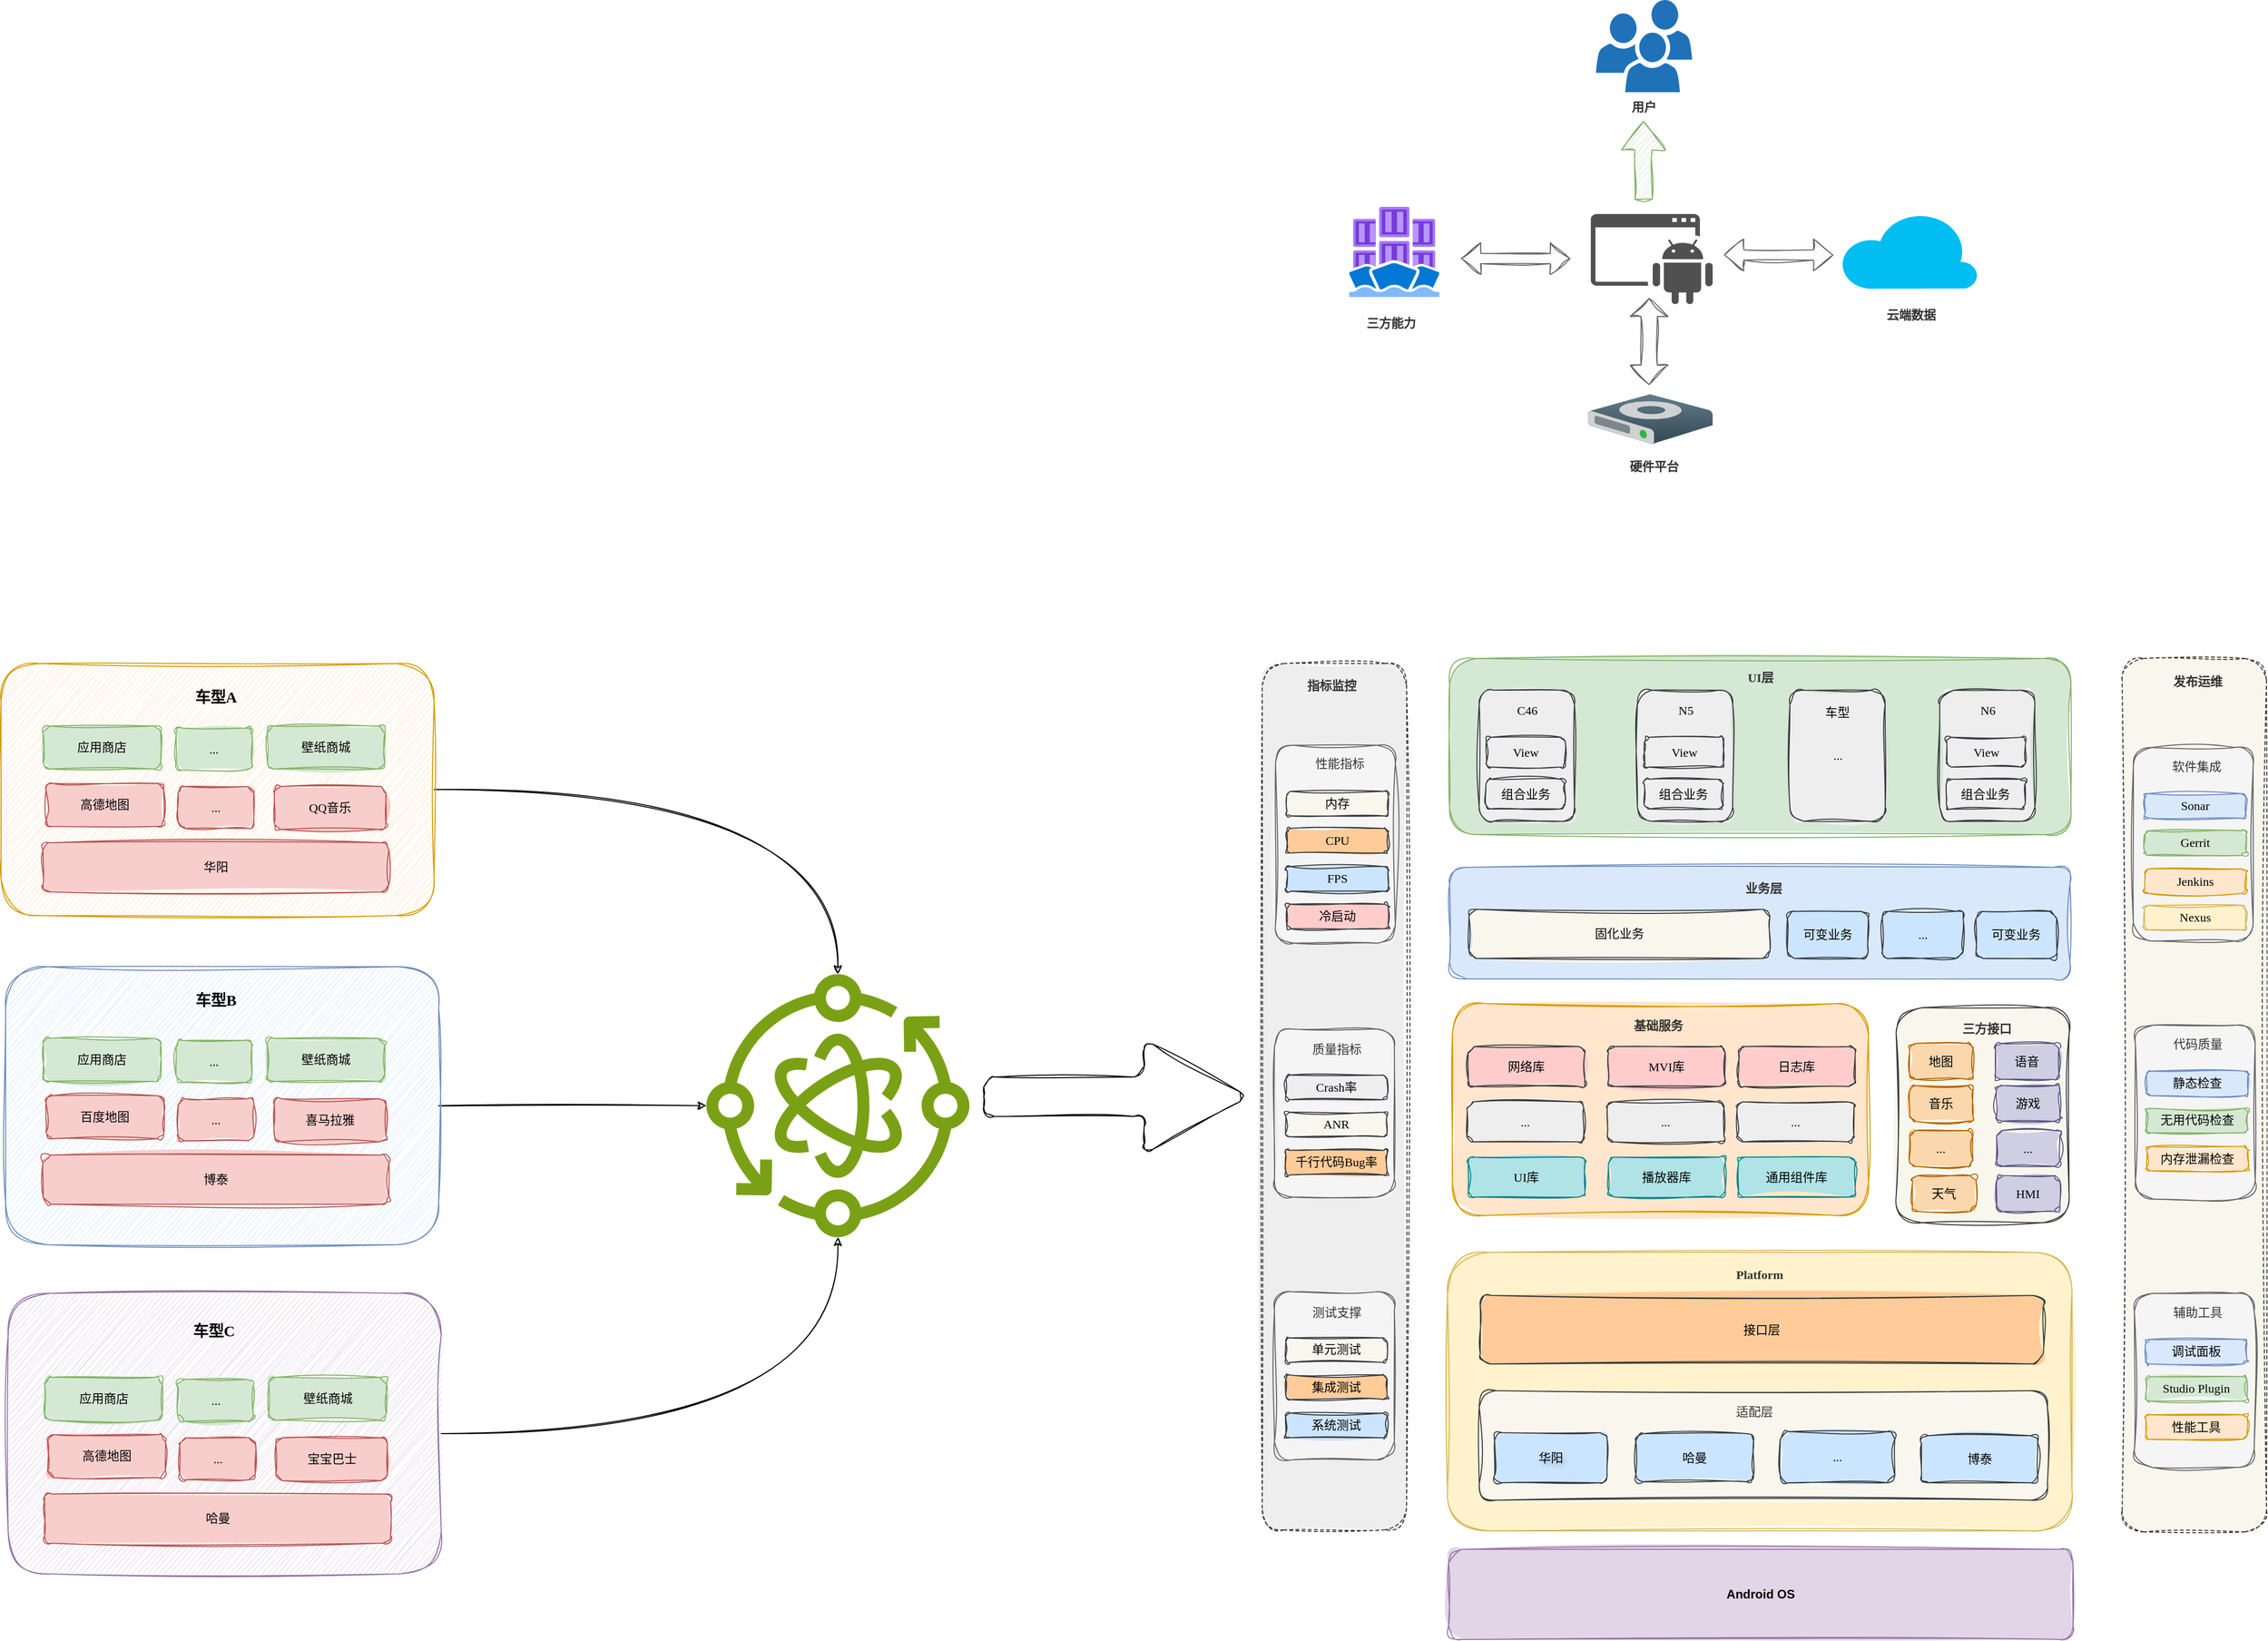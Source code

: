 <mxfile version="24.2.3" type="github">
  <diagram name="第 1 页" id="_ezP6FdAih6US3dKR02p">
    <mxGraphModel dx="3367" dy="1576" grid="0" gridSize="10" guides="1" tooltips="1" connect="1" arrows="1" fold="1" page="0" pageScale="1" pageWidth="827" pageHeight="1169" math="0" shadow="0">
      <root>
        <mxCell id="0" />
        <mxCell id="1" parent="0" />
        <mxCell id="QzzH7zMSw8wwyWFEmXqq-45" style="edgeStyle=orthogonalEdgeStyle;curved=1;rounded=0;sketch=1;jiggle=2;curveFitting=1;orthogonalLoop=1;jettySize=auto;html=1;exitX=1;exitY=0.5;exitDx=0;exitDy=0;strokeColor=default;align=center;verticalAlign=middle;fontFamily=Comic Sans MS;fontSize=12;fontColor=default;labelBackgroundColor=default;endArrow=classic;flowAnimation=0;" edge="1" parent="1" source="QzzH7zMSw8wwyWFEmXqq-27" target="QzzH7zMSw8wwyWFEmXqq-39">
          <mxGeometry relative="1" as="geometry" />
        </mxCell>
        <mxCell id="QzzH7zMSw8wwyWFEmXqq-27" value="" style="rounded=1;whiteSpace=wrap;html=1;sketch=1;jiggle=2;curveFitting=1;strokeColor=#9673a6;align=center;verticalAlign=middle;fontFamily=Comic Sans MS;fontSize=12;fillColor=#e1d5e7;" vertex="1" parent="1">
          <mxGeometry x="-1404" y="790" width="423" height="274" as="geometry" />
        </mxCell>
        <mxCell id="QzzH7zMSw8wwyWFEmXqq-43" style="edgeStyle=orthogonalEdgeStyle;curved=1;rounded=0;sketch=1;jiggle=2;curveFitting=1;orthogonalLoop=1;jettySize=auto;html=1;exitX=1;exitY=0.5;exitDx=0;exitDy=0;strokeColor=default;align=center;verticalAlign=middle;fontFamily=Comic Sans MS;fontSize=12;fontColor=default;labelBackgroundColor=default;endArrow=classic;" edge="1" parent="1" source="QzzH7zMSw8wwyWFEmXqq-26" target="QzzH7zMSw8wwyWFEmXqq-39">
          <mxGeometry relative="1" as="geometry" />
        </mxCell>
        <mxCell id="QzzH7zMSw8wwyWFEmXqq-26" value="" style="rounded=1;whiteSpace=wrap;html=1;sketch=1;jiggle=2;curveFitting=1;strokeColor=#6c8ebf;align=center;verticalAlign=middle;fontFamily=Comic Sans MS;fontSize=12;fillColor=#dae8fc;" vertex="1" parent="1">
          <mxGeometry x="-1406.5" y="471" width="423" height="271.5" as="geometry" />
        </mxCell>
        <mxCell id="QzzH7zMSw8wwyWFEmXqq-42" style="edgeStyle=orthogonalEdgeStyle;rounded=0;orthogonalLoop=1;jettySize=auto;html=1;exitX=1;exitY=0.5;exitDx=0;exitDy=0;fontFamily=Comic Sans MS;fontSize=12;fontColor=default;curved=1;sketch=1;curveFitting=1;jiggle=2;" edge="1" parent="1" source="QzzH7zMSw8wwyWFEmXqq-25" target="QzzH7zMSw8wwyWFEmXqq-39">
          <mxGeometry relative="1" as="geometry" />
        </mxCell>
        <mxCell id="QzzH7zMSw8wwyWFEmXqq-25" value="" style="rounded=1;whiteSpace=wrap;html=1;sketch=1;jiggle=2;curveFitting=1;strokeColor=#d79b00;align=center;verticalAlign=middle;fontFamily=Comic Sans MS;fontSize=12;fillColor=#ffe6cc;" vertex="1" parent="1">
          <mxGeometry x="-1411" y="175" width="423" height="246" as="geometry" />
        </mxCell>
        <mxCell id="y9fO-XsbQayIAW7Wvodx-24" value="" style="rounded=1;whiteSpace=wrap;html=1;sketch=1;curveFitting=1;jiggle=2;fillColor=#fff2cc;strokeColor=#d6b656;labelBackgroundColor=none;fillStyle=solid;" parent="1" vertex="1">
          <mxGeometry x="2" y="750" width="610" height="272" as="geometry" />
        </mxCell>
        <mxCell id="y9fO-XsbQayIAW7Wvodx-32" value="" style="rounded=1;whiteSpace=wrap;html=1;sketch=1;jiggle=2;curveFitting=1;strokeColor=#36393d;align=center;verticalAlign=middle;fontFamily=Comic Sans MS;fontSize=12;labelBackgroundColor=none;fillColor=#f9f7ed;fillStyle=solid;" parent="1" vertex="1">
          <mxGeometry x="33" y="885" width="555" height="107" as="geometry" />
        </mxCell>
        <mxCell id="y9fO-XsbQayIAW7Wvodx-1" value="&lt;b&gt;Android OS&lt;/b&gt;" style="rounded=1;whiteSpace=wrap;html=1;sketch=1;curveFitting=1;jiggle=2;fillColor=#e1d5e7;strokeColor=#9673a6;fillStyle=solid;labelBackgroundColor=none;" parent="1" vertex="1">
          <mxGeometry x="3" y="1040" width="610" height="88" as="geometry" />
        </mxCell>
        <mxCell id="y9fO-XsbQayIAW7Wvodx-7" value="" style="sketch=0;shadow=0;dashed=0;html=1;labelPosition=center;verticalLabelPosition=bottom;verticalAlign=top;align=center;outlineConnect=0;shape=mxgraph.veeam.3d.hard_drive;fillColor=#637D8A;gradientColor=#324752;strokeColor=none;rounded=1;jiggle=2;curveFitting=1;fontFamily=Comic Sans MS;fontSize=12;fontColor=#333333;" parent="1" vertex="1">
          <mxGeometry x="139" y="-88" width="122" height="49" as="geometry" />
        </mxCell>
        <mxCell id="y9fO-XsbQayIAW7Wvodx-8" value="硬件平台" style="text;html=1;align=center;verticalAlign=middle;whiteSpace=wrap;rounded=0;fontFamily=Comic Sans MS;fontSize=12;fontColor=#333333;fontStyle=1" parent="1" vertex="1">
          <mxGeometry x="174" y="-32" width="60" height="30" as="geometry" />
        </mxCell>
        <mxCell id="y9fO-XsbQayIAW7Wvodx-10" value="云端数据" style="text;html=1;align=center;verticalAlign=middle;whiteSpace=wrap;rounded=0;fontFamily=Comic Sans MS;fontSize=12;fontColor=#333333;fontStyle=1" parent="1" vertex="1">
          <mxGeometry x="425.46" y="-180" width="60" height="30" as="geometry" />
        </mxCell>
        <mxCell id="y9fO-XsbQayIAW7Wvodx-12" value="" style="image;aspect=fixed;html=1;points=[];align=center;fontSize=12;image=img/lib/azure2/other/Kubernetes_Fleet_Manager.svg;rounded=1;sketch=1;jiggle=2;curveFitting=1;strokeColor=#666666;verticalAlign=middle;fontFamily=Comic Sans MS;fontColor=#333333;fillColor=#f5f5f5;" parent="1" vertex="1">
          <mxGeometry x="-94" y="-271" width="88" height="88" as="geometry" />
        </mxCell>
        <mxCell id="y9fO-XsbQayIAW7Wvodx-13" value="三方能力" style="text;html=1;align=center;verticalAlign=middle;whiteSpace=wrap;rounded=0;fontFamily=Comic Sans MS;fontSize=12;fontColor=#333333;fontStyle=1" parent="1" vertex="1">
          <mxGeometry x="-83" y="-172" width="60" height="30" as="geometry" />
        </mxCell>
        <mxCell id="y9fO-XsbQayIAW7Wvodx-15" value="" style="sketch=0;pointerEvents=1;shadow=0;dashed=0;html=1;strokeColor=none;fillColor=#505050;labelPosition=center;verticalLabelPosition=bottom;verticalAlign=top;outlineConnect=0;align=center;shape=mxgraph.office.concepts.application_android;rounded=1;jiggle=2;curveFitting=1;fontFamily=Comic Sans MS;fontSize=12;fontColor=#333333;" parent="1" vertex="1">
          <mxGeometry x="142" y="-264" width="119" height="88" as="geometry" />
        </mxCell>
        <mxCell id="y9fO-XsbQayIAW7Wvodx-18" value="" style="sketch=0;pointerEvents=1;shadow=0;dashed=0;html=1;strokeColor=none;labelPosition=center;verticalLabelPosition=bottom;verticalAlign=top;outlineConnect=0;align=center;shape=mxgraph.office.users.users;fillColor=#2072B8;rounded=1;jiggle=2;curveFitting=1;fontFamily=Comic Sans MS;fontSize=12;fontColor=#333333;" parent="1" vertex="1">
          <mxGeometry x="147" y="-473" width="94" height="90" as="geometry" />
        </mxCell>
        <mxCell id="y9fO-XsbQayIAW7Wvodx-19" value="" style="shape=flexArrow;endArrow=classic;startArrow=classic;html=1;rounded=0;fontFamily=Comic Sans MS;fontSize=12;fontColor=#333333;sketch=1;curveFitting=1;jiggle=2;fillColor=#f5f5f5;strokeColor=#666666;" parent="1" edge="1">
          <mxGeometry width="100" height="100" relative="1" as="geometry">
            <mxPoint x="15" y="-220.5" as="sourcePoint" />
            <mxPoint x="122" y="-220.5" as="targetPoint" />
          </mxGeometry>
        </mxCell>
        <mxCell id="y9fO-XsbQayIAW7Wvodx-20" value="" style="shape=flexArrow;endArrow=classic;startArrow=classic;html=1;rounded=0;fontFamily=Comic Sans MS;fontSize=12;fontColor=#333333;sketch=1;curveFitting=1;jiggle=2;fillColor=#f5f5f5;strokeColor=#666666;" parent="1" edge="1">
          <mxGeometry width="100" height="100" relative="1" as="geometry">
            <mxPoint x="272" y="-224" as="sourcePoint" />
            <mxPoint x="379" y="-224" as="targetPoint" />
          </mxGeometry>
        </mxCell>
        <mxCell id="y9fO-XsbQayIAW7Wvodx-21" value="" style="shape=flexArrow;endArrow=classic;startArrow=classic;html=1;rounded=0;fontFamily=Comic Sans MS;fontSize=12;fontColor=#333333;sketch=1;curveFitting=1;jiggle=2;width=16;startSize=5.5;fillColor=#f5f5f5;strokeColor=#666666;" parent="1" edge="1">
          <mxGeometry width="100" height="100" relative="1" as="geometry">
            <mxPoint x="199" y="-182" as="sourcePoint" />
            <mxPoint x="199" y="-97" as="targetPoint" />
          </mxGeometry>
        </mxCell>
        <mxCell id="y9fO-XsbQayIAW7Wvodx-22" value="" style="shape=flexArrow;endArrow=classic;html=1;rounded=0;fontFamily=Comic Sans MS;fontSize=12;fontColor=#333333;sketch=1;curveFitting=1;jiggle=2;endWidth=25;endSize=9;width=17;fillColor=#d5e8d4;strokeColor=#82b366;" parent="1" edge="1">
          <mxGeometry width="50" height="50" relative="1" as="geometry">
            <mxPoint x="193.5" y="-278" as="sourcePoint" />
            <mxPoint x="193.5" y="-355" as="targetPoint" />
          </mxGeometry>
        </mxCell>
        <mxCell id="y9fO-XsbQayIAW7Wvodx-23" value="" style="verticalLabelPosition=bottom;html=1;verticalAlign=top;align=center;strokeColor=none;fillColor=#00BEF2;shape=mxgraph.azure.cloud;rounded=1;fontFamily=Comic Sans MS;fontSize=12;fontColor=#333333;labelBackgroundColor=default;" parent="1" vertex="1">
          <mxGeometry x="386" y="-266" width="134" height="75" as="geometry" />
        </mxCell>
        <mxCell id="y9fO-XsbQayIAW7Wvodx-25" value="&lt;b&gt;Platform&lt;/b&gt;" style="text;html=1;align=center;verticalAlign=middle;whiteSpace=wrap;rounded=0;fontFamily=Comic Sans MS;fontSize=12;fontColor=#333333;labelBackgroundColor=none;" parent="1" vertex="1">
          <mxGeometry x="277" y="757" width="60" height="30" as="geometry" />
        </mxCell>
        <mxCell id="y9fO-XsbQayIAW7Wvodx-26" value="接口层" style="rounded=1;whiteSpace=wrap;html=1;sketch=1;jiggle=2;curveFitting=1;align=center;verticalAlign=middle;fontFamily=Comic Sans MS;fontSize=12;labelBackgroundColor=none;fillStyle=solid;fillColor=#ffcc99;strokeColor=#36393d;" parent="1" vertex="1">
          <mxGeometry x="34" y="792" width="550" height="67" as="geometry" />
        </mxCell>
        <mxCell id="y9fO-XsbQayIAW7Wvodx-28" value="华阳" style="rounded=1;whiteSpace=wrap;html=1;sketch=1;jiggle=2;curveFitting=1;strokeColor=#36393d;align=center;verticalAlign=middle;fontFamily=Comic Sans MS;fontSize=12;labelBackgroundColor=none;fillColor=#cce5ff;textShadow=1;fillStyle=solid;" parent="1" vertex="1">
          <mxGeometry x="48" y="926" width="110" height="49" as="geometry" />
        </mxCell>
        <mxCell id="y9fO-XsbQayIAW7Wvodx-29" value="哈曼" style="rounded=1;whiteSpace=wrap;html=1;sketch=1;jiggle=2;curveFitting=1;strokeColor=#36393d;align=center;verticalAlign=middle;fontFamily=Comic Sans MS;fontSize=12;labelBackgroundColor=none;fillColor=#cce5ff;fillStyle=solid;" parent="1" vertex="1">
          <mxGeometry x="186" y="927" width="115" height="47" as="geometry" />
        </mxCell>
        <mxCell id="y9fO-XsbQayIAW7Wvodx-30" value="..." style="rounded=1;whiteSpace=wrap;html=1;sketch=1;jiggle=2;curveFitting=1;strokeColor=#36393d;align=center;verticalAlign=middle;fontFamily=Comic Sans MS;fontSize=12;labelBackgroundColor=none;fillColor=#cce5ff;fillStyle=solid;" parent="1" vertex="1">
          <mxGeometry x="327" y="925" width="112" height="50" as="geometry" />
        </mxCell>
        <mxCell id="y9fO-XsbQayIAW7Wvodx-31" value="博泰" style="rounded=1;whiteSpace=wrap;html=1;sketch=1;jiggle=2;curveFitting=1;strokeColor=#36393d;align=center;verticalAlign=middle;fontFamily=Comic Sans MS;fontSize=12;labelBackgroundColor=none;fillColor=#cce5ff;fillStyle=solid;" parent="1" vertex="1">
          <mxGeometry x="465" y="929" width="113.54" height="46" as="geometry" />
        </mxCell>
        <mxCell id="y9fO-XsbQayIAW7Wvodx-34" value="适配层" style="text;html=1;align=center;verticalAlign=middle;whiteSpace=wrap;rounded=0;fontFamily=Comic Sans MS;fontSize=12;fontColor=#333333;labelBackgroundColor=none;" parent="1" vertex="1">
          <mxGeometry x="272" y="891" width="60" height="30" as="geometry" />
        </mxCell>
        <mxCell id="y9fO-XsbQayIAW7Wvodx-35" value="" style="rounded=1;whiteSpace=wrap;html=1;sketch=1;curveFitting=1;jiggle=2;labelBackgroundColor=none;fillColor=#ffe6cc;strokeColor=#d79b00;fillStyle=solid;" parent="1" vertex="1">
          <mxGeometry x="6.75" y="507" width="406.5" height="207" as="geometry" />
        </mxCell>
        <mxCell id="y9fO-XsbQayIAW7Wvodx-36" value="&lt;b&gt;基础服务&lt;/b&gt;" style="text;html=1;align=center;verticalAlign=middle;whiteSpace=wrap;rounded=0;fontFamily=Comic Sans MS;fontSize=12;fontColor=#333333;labelBackgroundColor=none;" parent="1" vertex="1">
          <mxGeometry x="178.25" y="514" width="60" height="30" as="geometry" />
        </mxCell>
        <mxCell id="y9fO-XsbQayIAW7Wvodx-37" value="网络库" style="rounded=1;whiteSpace=wrap;html=1;sketch=1;jiggle=2;curveFitting=1;strokeColor=#36393d;align=center;verticalAlign=middle;fontFamily=Comic Sans MS;fontSize=12;labelBackgroundColor=none;fillColor=#ffcccc;fillStyle=solid;" parent="1" vertex="1">
          <mxGeometry x="22.25" y="549" width="114" height="39" as="geometry" />
        </mxCell>
        <mxCell id="y9fO-XsbQayIAW7Wvodx-38" value="" style="rounded=1;whiteSpace=wrap;html=1;sketch=1;curveFitting=1;jiggle=2;labelBackgroundColor=none;fillColor=#f9f7ed;strokeColor=#36393d;fillStyle=solid;" parent="1" vertex="1">
          <mxGeometry x="440.25" y="511" width="169" height="210" as="geometry" />
        </mxCell>
        <mxCell id="y9fO-XsbQayIAW7Wvodx-39" value="&lt;b&gt;三方接口&lt;/b&gt;" style="text;html=1;align=center;verticalAlign=middle;whiteSpace=wrap;rounded=0;fontFamily=Comic Sans MS;fontSize=12;fontColor=#333333;labelBackgroundColor=none;" parent="1" vertex="1">
          <mxGeometry x="499.25" y="517" width="60" height="30" as="geometry" />
        </mxCell>
        <mxCell id="y9fO-XsbQayIAW7Wvodx-40" value="地图" style="rounded=1;whiteSpace=wrap;html=1;sketch=1;jiggle=2;curveFitting=1;strokeColor=#b46504;align=center;verticalAlign=middle;fontFamily=Comic Sans MS;fontSize=12;labelBackgroundColor=none;fillColor=#fad7ac;fillStyle=solid;" parent="1" vertex="1">
          <mxGeometry x="453.25" y="546" width="62" height="35" as="geometry" />
        </mxCell>
        <mxCell id="y9fO-XsbQayIAW7Wvodx-41" value="语音" style="rounded=1;whiteSpace=wrap;html=1;sketch=1;jiggle=2;curveFitting=1;strokeColor=#56517e;align=center;verticalAlign=middle;fontFamily=Comic Sans MS;fontSize=12;labelBackgroundColor=none;fillColor=#d0cee2;fillStyle=solid;" parent="1" vertex="1">
          <mxGeometry x="537.25" y="546" width="62" height="35" as="geometry" />
        </mxCell>
        <mxCell id="y9fO-XsbQayIAW7Wvodx-42" value="音乐" style="rounded=1;whiteSpace=wrap;html=1;sketch=1;jiggle=2;curveFitting=1;strokeColor=#b46504;align=center;verticalAlign=middle;fontFamily=Comic Sans MS;fontSize=12;labelBackgroundColor=none;fillColor=#fad7ac;fillStyle=solid;" parent="1" vertex="1">
          <mxGeometry x="453.25" y="587" width="62" height="35" as="geometry" />
        </mxCell>
        <mxCell id="y9fO-XsbQayIAW7Wvodx-43" value="游戏" style="rounded=1;whiteSpace=wrap;html=1;sketch=1;jiggle=2;curveFitting=1;strokeColor=#56517e;align=center;verticalAlign=middle;fontFamily=Comic Sans MS;fontSize=12;labelBackgroundColor=none;fillColor=#d0cee2;fillStyle=solid;" parent="1" vertex="1">
          <mxGeometry x="538.25" y="587" width="62" height="35" as="geometry" />
        </mxCell>
        <mxCell id="y9fO-XsbQayIAW7Wvodx-44" value="..." style="rounded=1;whiteSpace=wrap;html=1;sketch=1;jiggle=2;curveFitting=1;strokeColor=#b46504;align=center;verticalAlign=middle;fontFamily=Comic Sans MS;fontSize=12;labelBackgroundColor=none;fillColor=#fad7ac;fillStyle=solid;" parent="1" vertex="1">
          <mxGeometry x="453.25" y="631" width="62" height="35" as="geometry" />
        </mxCell>
        <mxCell id="y9fO-XsbQayIAW7Wvodx-45" value="..." style="rounded=1;whiteSpace=wrap;html=1;sketch=1;jiggle=2;curveFitting=1;strokeColor=#56517e;align=center;verticalAlign=middle;fontFamily=Comic Sans MS;fontSize=12;labelBackgroundColor=none;fillColor=#d0cee2;fillStyle=solid;" parent="1" vertex="1">
          <mxGeometry x="538.25" y="631" width="62" height="35" as="geometry" />
        </mxCell>
        <mxCell id="y9fO-XsbQayIAW7Wvodx-46" value="天气" style="rounded=1;whiteSpace=wrap;html=1;sketch=1;jiggle=2;curveFitting=1;strokeColor=#b46504;align=center;verticalAlign=middle;fontFamily=Comic Sans MS;fontSize=12;labelBackgroundColor=none;fillColor=#fad7ac;fillStyle=solid;" parent="1" vertex="1">
          <mxGeometry x="456.25" y="675" width="62" height="35" as="geometry" />
        </mxCell>
        <mxCell id="y9fO-XsbQayIAW7Wvodx-47" value="HMI" style="rounded=1;whiteSpace=wrap;html=1;sketch=1;jiggle=2;curveFitting=1;strokeColor=#56517e;align=center;verticalAlign=middle;fontFamily=Comic Sans MS;fontSize=12;labelBackgroundColor=none;fillColor=#d0cee2;fillStyle=solid;" parent="1" vertex="1">
          <mxGeometry x="538.25" y="675" width="62" height="35" as="geometry" />
        </mxCell>
        <mxCell id="y9fO-XsbQayIAW7Wvodx-48" value="MVI库" style="rounded=1;whiteSpace=wrap;html=1;sketch=1;jiggle=2;curveFitting=1;strokeColor=#36393d;align=center;verticalAlign=middle;fontFamily=Comic Sans MS;fontSize=12;labelBackgroundColor=none;fillColor=#ffcccc;fillStyle=solid;" parent="1" vertex="1">
          <mxGeometry x="159.25" y="549" width="114" height="39" as="geometry" />
        </mxCell>
        <mxCell id="y9fO-XsbQayIAW7Wvodx-49" value="日志库" style="rounded=1;whiteSpace=wrap;html=1;sketch=1;jiggle=2;curveFitting=1;strokeColor=#36393d;align=center;verticalAlign=middle;fontFamily=Comic Sans MS;fontSize=12;labelBackgroundColor=none;fillColor=#ffcccc;fillStyle=solid;" parent="1" vertex="1">
          <mxGeometry x="286.25" y="549" width="114" height="39" as="geometry" />
        </mxCell>
        <mxCell id="y9fO-XsbQayIAW7Wvodx-51" value="..." style="rounded=1;whiteSpace=wrap;html=1;sketch=1;jiggle=2;curveFitting=1;strokeColor=#36393d;align=center;verticalAlign=middle;fontFamily=Comic Sans MS;fontSize=12;labelBackgroundColor=none;fillColor=#eeeeee;fillStyle=solid;" parent="1" vertex="1">
          <mxGeometry x="21" y="603" width="114" height="39" as="geometry" />
        </mxCell>
        <mxCell id="y9fO-XsbQayIAW7Wvodx-52" value="..." style="rounded=1;whiteSpace=wrap;html=1;sketch=1;jiggle=2;curveFitting=1;strokeColor=#36393d;align=center;verticalAlign=middle;fontFamily=Comic Sans MS;fontSize=12;labelBackgroundColor=none;fillColor=#eeeeee;fillStyle=solid;" parent="1" vertex="1">
          <mxGeometry x="158" y="603" width="114" height="39" as="geometry" />
        </mxCell>
        <mxCell id="y9fO-XsbQayIAW7Wvodx-53" value="..." style="rounded=1;whiteSpace=wrap;html=1;sketch=1;jiggle=2;curveFitting=1;strokeColor=#36393d;align=center;verticalAlign=middle;fontFamily=Comic Sans MS;fontSize=12;labelBackgroundColor=none;fillColor=#eeeeee;fillStyle=solid;" parent="1" vertex="1">
          <mxGeometry x="285" y="603" width="114" height="39" as="geometry" />
        </mxCell>
        <mxCell id="y9fO-XsbQayIAW7Wvodx-54" value="" style="rounded=1;whiteSpace=wrap;html=1;sketch=1;jiggle=2;curveFitting=1;strokeColor=#36393d;align=center;verticalAlign=middle;fontFamily=Comic Sans MS;fontSize=12;labelBackgroundColor=none;fillColor=#eeeeee;dashed=1;fillStyle=solid;" parent="1" vertex="1">
          <mxGeometry x="-179" y="175" width="141" height="846" as="geometry" />
        </mxCell>
        <mxCell id="y9fO-XsbQayIAW7Wvodx-55" value="" style="rounded=1;whiteSpace=wrap;html=1;sketch=1;jiggle=2;curveFitting=1;strokeColor=#36393d;align=center;verticalAlign=middle;fontFamily=Comic Sans MS;fontSize=12;labelBackgroundColor=none;fillColor=#f9f7ed;dashed=1;fillStyle=solid;" parent="1" vertex="1">
          <mxGeometry x="661" y="170" width="141" height="853" as="geometry" />
        </mxCell>
        <mxCell id="y9fO-XsbQayIAW7Wvodx-56" value="UI库" style="rounded=1;whiteSpace=wrap;html=1;sketch=1;jiggle=2;curveFitting=1;strokeColor=#0e8088;align=center;verticalAlign=middle;fontFamily=Comic Sans MS;fontSize=12;labelBackgroundColor=none;fillColor=#b0e3e6;fillStyle=solid;" parent="1" vertex="1">
          <mxGeometry x="22.25" y="657" width="114" height="39" as="geometry" />
        </mxCell>
        <mxCell id="y9fO-XsbQayIAW7Wvodx-57" value="播放器库" style="rounded=1;whiteSpace=wrap;html=1;sketch=1;jiggle=2;curveFitting=1;strokeColor=#0e8088;align=center;verticalAlign=middle;fontFamily=Comic Sans MS;fontSize=12;labelBackgroundColor=none;fillColor=#b0e3e6;fillStyle=solid;" parent="1" vertex="1">
          <mxGeometry x="159.25" y="657" width="114" height="39" as="geometry" />
        </mxCell>
        <mxCell id="y9fO-XsbQayIAW7Wvodx-58" value="通用组件库" style="rounded=1;whiteSpace=wrap;html=1;sketch=1;jiggle=2;curveFitting=1;strokeColor=#0e8088;align=center;verticalAlign=middle;fontFamily=Comic Sans MS;fontSize=12;labelBackgroundColor=none;fillColor=#b0e3e6;fillStyle=solid;" parent="1" vertex="1">
          <mxGeometry x="286.25" y="657" width="114" height="39" as="geometry" />
        </mxCell>
        <mxCell id="y9fO-XsbQayIAW7Wvodx-60" value="" style="rounded=1;whiteSpace=wrap;html=1;sketch=1;curveFitting=1;jiggle=2;labelBackgroundColor=none;fillColor=#dae8fc;strokeColor=#6c8ebf;fillStyle=solid;" parent="1" vertex="1">
          <mxGeometry x="4" y="374" width="606" height="109" as="geometry" />
        </mxCell>
        <mxCell id="y9fO-XsbQayIAW7Wvodx-61" value="&lt;b&gt;业务层&lt;/b&gt;" style="text;html=1;align=center;verticalAlign=middle;whiteSpace=wrap;rounded=0;fontFamily=Comic Sans MS;fontSize=12;fontColor=#333333;labelBackgroundColor=none;" parent="1" vertex="1">
          <mxGeometry x="280.5" y="380" width="60" height="30" as="geometry" />
        </mxCell>
        <mxCell id="y9fO-XsbQayIAW7Wvodx-62" value="固化业务" style="rounded=1;whiteSpace=wrap;html=1;sketch=1;jiggle=2;curveFitting=1;strokeColor=#36393d;align=center;verticalAlign=middle;fontFamily=Comic Sans MS;fontSize=12;labelBackgroundColor=none;fillColor=#f9f7ed;fillStyle=solid;" parent="1" vertex="1">
          <mxGeometry x="23" y="415" width="294" height="48" as="geometry" />
        </mxCell>
        <mxCell id="y9fO-XsbQayIAW7Wvodx-64" value="可变业务" style="rounded=1;whiteSpace=wrap;html=1;sketch=1;jiggle=2;curveFitting=1;strokeColor=#36393d;align=center;verticalAlign=middle;fontFamily=Comic Sans MS;fontSize=12;labelBackgroundColor=none;fillColor=#cce5ff;fillStyle=solid;" parent="1" vertex="1">
          <mxGeometry x="334" y="417" width="79" height="46" as="geometry" />
        </mxCell>
        <mxCell id="y9fO-XsbQayIAW7Wvodx-65" value="..." style="rounded=1;whiteSpace=wrap;html=1;sketch=1;jiggle=2;curveFitting=1;strokeColor=#36393d;align=center;verticalAlign=middle;fontFamily=Comic Sans MS;fontSize=12;labelBackgroundColor=none;fillColor=#cce5ff;fillStyle=solid;" parent="1" vertex="1">
          <mxGeometry x="426.75" y="417" width="79" height="46" as="geometry" />
        </mxCell>
        <mxCell id="y9fO-XsbQayIAW7Wvodx-66" value="可变业务" style="rounded=1;whiteSpace=wrap;html=1;sketch=1;jiggle=2;curveFitting=1;strokeColor=#36393d;align=center;verticalAlign=middle;fontFamily=Comic Sans MS;fontSize=12;labelBackgroundColor=none;fillColor=#cce5ff;fillStyle=solid;" parent="1" vertex="1">
          <mxGeometry x="518.25" y="417" width="79" height="46" as="geometry" />
        </mxCell>
        <mxCell id="y9fO-XsbQayIAW7Wvodx-76" value="" style="rounded=1;whiteSpace=wrap;html=1;sketch=1;curveFitting=1;jiggle=2;labelBackgroundColor=none;fillColor=#d5e8d4;strokeColor=#82b366;fillStyle=solid;" parent="1" vertex="1">
          <mxGeometry x="4" y="170" width="607" height="172" as="geometry" />
        </mxCell>
        <mxCell id="y9fO-XsbQayIAW7Wvodx-77" value="" style="rounded=1;whiteSpace=wrap;html=1;sketch=1;jiggle=2;curveFitting=1;strokeColor=#36393d;align=center;verticalAlign=middle;fontFamily=Comic Sans MS;fontSize=12;labelBackgroundColor=none;fillColor=#eeeeee;fillStyle=solid;" parent="1" vertex="1">
          <mxGeometry x="33" y="201" width="93" height="128" as="geometry" />
        </mxCell>
        <mxCell id="y9fO-XsbQayIAW7Wvodx-79" value="View" style="rounded=1;whiteSpace=wrap;html=1;sketch=1;jiggle=2;curveFitting=1;align=center;verticalAlign=middle;fontFamily=Comic Sans MS;fontSize=12;labelBackgroundColor=none;fillColor=#eeeeee;strokeColor=#36393d;fillStyle=solid;" parent="1" vertex="1">
          <mxGeometry x="40" y="247" width="77" height="29" as="geometry" />
        </mxCell>
        <mxCell id="y9fO-XsbQayIAW7Wvodx-80" value="&lt;b&gt;UI层&lt;/b&gt;" style="text;html=1;align=center;verticalAlign=middle;whiteSpace=wrap;rounded=0;fontFamily=Comic Sans MS;fontSize=12;fontColor=#333333;labelBackgroundColor=none;" parent="1" vertex="1">
          <mxGeometry x="278" y="174" width="60" height="30" as="geometry" />
        </mxCell>
        <mxCell id="y9fO-XsbQayIAW7Wvodx-81" value="组合业务" style="rounded=1;whiteSpace=wrap;html=1;sketch=1;jiggle=2;curveFitting=1;strokeColor=#36393d;align=center;verticalAlign=middle;fontFamily=Comic Sans MS;fontSize=12;labelBackgroundColor=none;fillColor=#eeeeee;fillStyle=solid;" parent="1" vertex="1">
          <mxGeometry x="39.5" y="288" width="77" height="29" as="geometry" />
        </mxCell>
        <mxCell id="y9fO-XsbQayIAW7Wvodx-82" value="C46" style="text;html=1;align=center;verticalAlign=middle;whiteSpace=wrap;rounded=0;fontFamily=Comic Sans MS;fontSize=12;labelBackgroundColor=none;fillColor=none;strokeColor=none;" parent="1" vertex="1">
          <mxGeometry x="50" y="206" width="60" height="30" as="geometry" />
        </mxCell>
        <mxCell id="y9fO-XsbQayIAW7Wvodx-83" value="" style="rounded=1;whiteSpace=wrap;html=1;sketch=1;jiggle=2;curveFitting=1;strokeColor=#36393d;align=center;verticalAlign=middle;fontFamily=Comic Sans MS;fontSize=12;labelBackgroundColor=none;fillColor=#eeeeee;fillStyle=solid;" parent="1" vertex="1">
          <mxGeometry x="187.5" y="201" width="93" height="128" as="geometry" />
        </mxCell>
        <mxCell id="y9fO-XsbQayIAW7Wvodx-84" value="View" style="rounded=1;whiteSpace=wrap;html=1;sketch=1;jiggle=2;curveFitting=1;strokeColor=#36393d;align=center;verticalAlign=middle;fontFamily=Comic Sans MS;fontSize=12;labelBackgroundColor=none;fillColor=#eeeeee;fillStyle=solid;" parent="1" vertex="1">
          <mxGeometry x="194.5" y="247" width="77" height="29" as="geometry" />
        </mxCell>
        <mxCell id="y9fO-XsbQayIAW7Wvodx-85" value="组合业务" style="rounded=1;whiteSpace=wrap;html=1;sketch=1;jiggle=2;curveFitting=1;strokeColor=#36393d;align=center;verticalAlign=middle;fontFamily=Comic Sans MS;fontSize=12;labelBackgroundColor=none;fillColor=#eeeeee;fillStyle=solid;" parent="1" vertex="1">
          <mxGeometry x="194" y="288" width="77" height="29" as="geometry" />
        </mxCell>
        <mxCell id="y9fO-XsbQayIAW7Wvodx-86" value="N5" style="text;html=1;align=center;verticalAlign=middle;whiteSpace=wrap;rounded=0;fontFamily=Comic Sans MS;fontSize=12;labelBackgroundColor=none;fillColor=#eeeeee;strokeColor=none;fillStyle=solid;" parent="1" vertex="1">
          <mxGeometry x="204.5" y="206" width="60" height="30" as="geometry" />
        </mxCell>
        <mxCell id="y9fO-XsbQayIAW7Wvodx-87" value="..." style="rounded=1;whiteSpace=wrap;html=1;sketch=1;jiggle=2;curveFitting=1;strokeColor=#36393d;align=center;verticalAlign=middle;fontFamily=Comic Sans MS;fontSize=12;labelBackgroundColor=none;fillColor=#eeeeee;fillStyle=solid;" parent="1" vertex="1">
          <mxGeometry x="336.5" y="201" width="93" height="128" as="geometry" />
        </mxCell>
        <mxCell id="y9fO-XsbQayIAW7Wvodx-91" value="" style="rounded=1;whiteSpace=wrap;html=1;sketch=1;jiggle=2;curveFitting=1;strokeColor=#36393d;align=center;verticalAlign=middle;fontFamily=Comic Sans MS;fontSize=12;labelBackgroundColor=none;fillColor=#eeeeee;fillStyle=solid;" parent="1" vertex="1">
          <mxGeometry x="482.75" y="201" width="93" height="128" as="geometry" />
        </mxCell>
        <mxCell id="y9fO-XsbQayIAW7Wvodx-92" value="View" style="rounded=1;whiteSpace=wrap;html=1;sketch=1;jiggle=2;curveFitting=1;strokeColor=#36393d;align=center;verticalAlign=middle;fontFamily=Comic Sans MS;fontSize=12;labelBackgroundColor=none;fillColor=#eeeeee;fillStyle=solid;" parent="1" vertex="1">
          <mxGeometry x="489.75" y="247" width="77" height="29" as="geometry" />
        </mxCell>
        <mxCell id="y9fO-XsbQayIAW7Wvodx-93" value="组合业务" style="rounded=1;whiteSpace=wrap;html=1;sketch=1;jiggle=2;curveFitting=1;strokeColor=#36393d;align=center;verticalAlign=middle;fontFamily=Comic Sans MS;fontSize=12;labelBackgroundColor=none;fillColor=#eeeeee;fillStyle=solid;" parent="1" vertex="1">
          <mxGeometry x="489.25" y="288" width="77" height="29" as="geometry" />
        </mxCell>
        <mxCell id="y9fO-XsbQayIAW7Wvodx-94" value="N6" style="text;html=1;align=center;verticalAlign=middle;whiteSpace=wrap;rounded=0;fontFamily=Comic Sans MS;fontSize=12;labelBackgroundColor=none;fillColor=none;strokeColor=none;fillStyle=solid;" parent="1" vertex="1">
          <mxGeometry x="499.75" y="206" width="60" height="30" as="geometry" />
        </mxCell>
        <mxCell id="y9fO-XsbQayIAW7Wvodx-127" value="&lt;b&gt;发布运维&lt;/b&gt;" style="text;html=1;align=center;verticalAlign=middle;whiteSpace=wrap;rounded=0;fontFamily=Comic Sans MS;fontSize=12;fontColor=#333333;labelBackgroundColor=none;" parent="1" vertex="1">
          <mxGeometry x="704.5" y="178" width="60" height="30" as="geometry" />
        </mxCell>
        <mxCell id="y9fO-XsbQayIAW7Wvodx-128" value="" style="rounded=1;whiteSpace=wrap;html=1;sketch=1;jiggle=2;curveFitting=1;strokeColor=#666666;align=center;verticalAlign=middle;fontFamily=Comic Sans MS;fontSize=12;fontColor=#333333;labelBackgroundColor=none;fillColor=#f5f5f5;fillStyle=solid;" parent="1" vertex="1">
          <mxGeometry x="672" y="257" width="117" height="189" as="geometry" />
        </mxCell>
        <mxCell id="y9fO-XsbQayIAW7Wvodx-129" value="软件集成" style="text;html=1;align=center;verticalAlign=middle;whiteSpace=wrap;rounded=0;fontFamily=Comic Sans MS;fontSize=12;fontColor=#333333;labelBackgroundColor=none;" parent="1" vertex="1">
          <mxGeometry x="703.5" y="261" width="60" height="30" as="geometry" />
        </mxCell>
        <mxCell id="y9fO-XsbQayIAW7Wvodx-130" value="Sonar" style="rounded=1;whiteSpace=wrap;html=1;sketch=1;jiggle=2;curveFitting=1;strokeColor=#6c8ebf;align=center;verticalAlign=middle;fontFamily=Comic Sans MS;fontSize=12;labelBackgroundColor=none;fillColor=#dae8fc;fillStyle=solid;" parent="1" vertex="1">
          <mxGeometry x="683" y="302" width="99" height="24" as="geometry" />
        </mxCell>
        <mxCell id="y9fO-XsbQayIAW7Wvodx-131" value="Gerrit" style="rounded=1;whiteSpace=wrap;html=1;sketch=1;jiggle=2;curveFitting=1;strokeColor=#82b366;align=center;verticalAlign=middle;fontFamily=Comic Sans MS;fontSize=12;labelBackgroundColor=none;fillColor=#d5e8d4;fillStyle=solid;" parent="1" vertex="1">
          <mxGeometry x="683" y="338.25" width="99" height="24" as="geometry" />
        </mxCell>
        <mxCell id="y9fO-XsbQayIAW7Wvodx-132" value="Jenkins" style="rounded=1;whiteSpace=wrap;html=1;sketch=1;jiggle=2;curveFitting=1;strokeColor=#d79b00;align=center;verticalAlign=middle;fontFamily=Comic Sans MS;fontSize=12;labelBackgroundColor=none;fillColor=#ffe6cc;fillStyle=solid;" parent="1" vertex="1">
          <mxGeometry x="683" y="375.5" width="99" height="24" as="geometry" />
        </mxCell>
        <mxCell id="y9fO-XsbQayIAW7Wvodx-133" value="" style="rounded=1;whiteSpace=wrap;html=1;sketch=1;jiggle=2;curveFitting=1;strokeColor=#666666;align=center;verticalAlign=middle;fontFamily=Comic Sans MS;fontSize=12;fontColor=#333333;labelBackgroundColor=none;fillColor=#f5f5f5;fillStyle=solid;" parent="1" vertex="1">
          <mxGeometry x="674" y="528" width="117" height="170" as="geometry" />
        </mxCell>
        <mxCell id="y9fO-XsbQayIAW7Wvodx-134" value="代码质量" style="text;html=1;align=center;verticalAlign=middle;whiteSpace=wrap;rounded=0;fontFamily=Comic Sans MS;fontSize=12;fontColor=#333333;labelBackgroundColor=none;" parent="1" vertex="1">
          <mxGeometry x="704.5" y="531.88" width="60" height="30" as="geometry" />
        </mxCell>
        <mxCell id="y9fO-XsbQayIAW7Wvodx-135" value="静态检查" style="rounded=1;whiteSpace=wrap;html=1;sketch=1;jiggle=2;curveFitting=1;strokeColor=#6c8ebf;align=center;verticalAlign=middle;fontFamily=Comic Sans MS;fontSize=12;labelBackgroundColor=none;fillColor=#dae8fc;fillStyle=solid;" parent="1" vertex="1">
          <mxGeometry x="685" y="573" width="99" height="24" as="geometry" />
        </mxCell>
        <mxCell id="y9fO-XsbQayIAW7Wvodx-136" value="无用代码检查" style="rounded=1;whiteSpace=wrap;html=1;sketch=1;jiggle=2;curveFitting=1;strokeColor=#82b366;align=center;verticalAlign=middle;fontFamily=Comic Sans MS;fontSize=12;labelBackgroundColor=none;fillColor=#d5e8d4;fillStyle=solid;" parent="1" vertex="1">
          <mxGeometry x="685" y="609.25" width="99" height="24" as="geometry" />
        </mxCell>
        <mxCell id="y9fO-XsbQayIAW7Wvodx-137" value="内存泄漏检查" style="rounded=1;whiteSpace=wrap;html=1;sketch=1;jiggle=2;curveFitting=1;strokeColor=#d79b00;align=center;verticalAlign=middle;fontFamily=Comic Sans MS;fontSize=12;labelBackgroundColor=none;fillColor=#ffe6cc;fillStyle=solid;" parent="1" vertex="1">
          <mxGeometry x="685" y="646.5" width="99" height="24" as="geometry" />
        </mxCell>
        <mxCell id="y9fO-XsbQayIAW7Wvodx-138" value="Nexus" style="rounded=1;whiteSpace=wrap;html=1;sketch=1;jiggle=2;curveFitting=1;strokeColor=#d6b656;align=center;verticalAlign=middle;fontFamily=Comic Sans MS;fontSize=12;labelBackgroundColor=none;fillColor=#fff2cc;fillStyle=solid;" parent="1" vertex="1">
          <mxGeometry x="682.5" y="411" width="99" height="24" as="geometry" />
        </mxCell>
        <mxCell id="y9fO-XsbQayIAW7Wvodx-139" value="" style="rounded=1;whiteSpace=wrap;html=1;sketch=1;jiggle=2;curveFitting=1;strokeColor=#666666;align=center;verticalAlign=middle;fontFamily=Comic Sans MS;fontSize=12;fontColor=#333333;labelBackgroundColor=none;fillColor=#f5f5f5;fillStyle=solid;" parent="1" vertex="1">
          <mxGeometry x="673" y="790" width="117" height="170" as="geometry" />
        </mxCell>
        <mxCell id="y9fO-XsbQayIAW7Wvodx-140" value="辅助工具" style="text;html=1;align=center;verticalAlign=middle;whiteSpace=wrap;rounded=0;fontFamily=Comic Sans MS;fontSize=12;fontColor=#333333;labelBackgroundColor=none;" parent="1" vertex="1">
          <mxGeometry x="704.5" y="794" width="60" height="30" as="geometry" />
        </mxCell>
        <mxCell id="y9fO-XsbQayIAW7Wvodx-141" value="调试面板" style="rounded=1;whiteSpace=wrap;html=1;sketch=1;jiggle=2;curveFitting=1;strokeColor=#6c8ebf;align=center;verticalAlign=middle;fontFamily=Comic Sans MS;fontSize=12;labelBackgroundColor=none;fillColor=#dae8fc;fillStyle=solid;" parent="1" vertex="1">
          <mxGeometry x="684" y="835" width="99" height="24" as="geometry" />
        </mxCell>
        <mxCell id="y9fO-XsbQayIAW7Wvodx-142" value="Studio Plugin" style="rounded=1;whiteSpace=wrap;html=1;sketch=1;jiggle=2;curveFitting=1;strokeColor=#82b366;align=center;verticalAlign=middle;fontFamily=Comic Sans MS;fontSize=12;labelBackgroundColor=none;fillColor=#d5e8d4;fillStyle=solid;" parent="1" vertex="1">
          <mxGeometry x="684" y="871.25" width="99" height="24" as="geometry" />
        </mxCell>
        <mxCell id="y9fO-XsbQayIAW7Wvodx-143" value="性能工具" style="rounded=1;whiteSpace=wrap;html=1;sketch=1;jiggle=2;curveFitting=1;strokeColor=#d79b00;align=center;verticalAlign=middle;fontFamily=Comic Sans MS;fontSize=12;labelBackgroundColor=none;fillColor=#ffe6cc;fillStyle=solid;" parent="1" vertex="1">
          <mxGeometry x="684" y="908.5" width="99" height="24" as="geometry" />
        </mxCell>
        <mxCell id="y9fO-XsbQayIAW7Wvodx-144" value="" style="rounded=1;whiteSpace=wrap;html=1;sketch=1;jiggle=2;curveFitting=1;strokeColor=#666666;align=center;verticalAlign=middle;fontFamily=Comic Sans MS;fontSize=12;fontColor=#333333;labelBackgroundColor=none;fillColor=#f5f5f5;fillStyle=solid;" parent="1" vertex="1">
          <mxGeometry x="-166" y="254.75" width="117" height="193.25" as="geometry" />
        </mxCell>
        <mxCell id="y9fO-XsbQayIAW7Wvodx-145" value="性能指标" style="text;html=1;align=center;verticalAlign=middle;whiteSpace=wrap;rounded=0;fontFamily=Comic Sans MS;fontSize=12;fontColor=#333333;labelBackgroundColor=none;" parent="1" vertex="1">
          <mxGeometry x="-133.5" y="258" width="60" height="30" as="geometry" />
        </mxCell>
        <mxCell id="y9fO-XsbQayIAW7Wvodx-146" value="内存" style="rounded=1;whiteSpace=wrap;html=1;sketch=1;jiggle=2;curveFitting=1;strokeColor=#36393d;align=center;verticalAlign=middle;fontFamily=Comic Sans MS;fontSize=12;labelBackgroundColor=none;fillColor=#f9f7ed;fillStyle=solid;" parent="1" vertex="1">
          <mxGeometry x="-155" y="299.75" width="99" height="24" as="geometry" />
        </mxCell>
        <mxCell id="y9fO-XsbQayIAW7Wvodx-147" value="CPU" style="rounded=1;whiteSpace=wrap;html=1;sketch=1;jiggle=2;curveFitting=1;strokeColor=#36393d;align=center;verticalAlign=middle;fontFamily=Comic Sans MS;fontSize=12;labelBackgroundColor=none;fillColor=#ffcc99;fillStyle=solid;" parent="1" vertex="1">
          <mxGeometry x="-155" y="336" width="99" height="24" as="geometry" />
        </mxCell>
        <mxCell id="y9fO-XsbQayIAW7Wvodx-148" value="FPS" style="rounded=1;whiteSpace=wrap;html=1;sketch=1;jiggle=2;curveFitting=1;strokeColor=#36393d;align=center;verticalAlign=middle;fontFamily=Comic Sans MS;fontSize=12;labelBackgroundColor=none;fillColor=#cce5ff;fillStyle=solid;" parent="1" vertex="1">
          <mxGeometry x="-155" y="373.25" width="99" height="24" as="geometry" />
        </mxCell>
        <mxCell id="y9fO-XsbQayIAW7Wvodx-149" value="&lt;b&gt;指标监控&lt;/b&gt;" style="text;html=1;align=center;verticalAlign=middle;whiteSpace=wrap;rounded=0;fontFamily=Comic Sans MS;fontSize=12;fontColor=#333333;labelBackgroundColor=none;" parent="1" vertex="1">
          <mxGeometry x="-141" y="182" width="60" height="30" as="geometry" />
        </mxCell>
        <mxCell id="y9fO-XsbQayIAW7Wvodx-150" value="冷启动" style="rounded=1;whiteSpace=wrap;html=1;sketch=1;jiggle=2;curveFitting=1;strokeColor=#36393d;align=center;verticalAlign=middle;fontFamily=Comic Sans MS;fontSize=12;labelBackgroundColor=none;fillColor=#ffcccc;fillStyle=solid;" parent="1" vertex="1">
          <mxGeometry x="-155" y="410" width="99" height="24" as="geometry" />
        </mxCell>
        <mxCell id="y9fO-XsbQayIAW7Wvodx-151" value="" style="rounded=1;whiteSpace=wrap;html=1;sketch=1;jiggle=2;curveFitting=1;strokeColor=#666666;align=center;verticalAlign=middle;fontFamily=Comic Sans MS;fontSize=12;fontColor=#333333;labelBackgroundColor=none;fillColor=#f5f5f5;fillStyle=solid;" parent="1" vertex="1">
          <mxGeometry x="-167" y="531.88" width="117" height="164.12" as="geometry" />
        </mxCell>
        <mxCell id="y9fO-XsbQayIAW7Wvodx-152" value="质量指标" style="text;html=1;align=center;verticalAlign=middle;whiteSpace=wrap;rounded=0;fontFamily=Comic Sans MS;fontSize=12;fontColor=#333333;labelBackgroundColor=none;" parent="1" vertex="1">
          <mxGeometry x="-136.5" y="537" width="60" height="30" as="geometry" />
        </mxCell>
        <mxCell id="y9fO-XsbQayIAW7Wvodx-153" value="Crash率" style="rounded=1;whiteSpace=wrap;html=1;sketch=1;jiggle=2;curveFitting=1;strokeColor=#36393d;align=center;verticalAlign=middle;fontFamily=Comic Sans MS;fontSize=12;labelBackgroundColor=none;fillColor=#eeeeee;fillStyle=solid;" parent="1" vertex="1">
          <mxGeometry x="-156" y="576.88" width="99" height="24" as="geometry" />
        </mxCell>
        <mxCell id="y9fO-XsbQayIAW7Wvodx-154" value="ANR" style="rounded=1;whiteSpace=wrap;html=1;sketch=1;jiggle=2;curveFitting=1;strokeColor=#36393d;align=center;verticalAlign=middle;fontFamily=Comic Sans MS;fontSize=12;labelBackgroundColor=none;fillColor=#f9f7ed;fillStyle=solid;" parent="1" vertex="1">
          <mxGeometry x="-156" y="613.13" width="99" height="24" as="geometry" />
        </mxCell>
        <mxCell id="y9fO-XsbQayIAW7Wvodx-155" value="千行代码Bug率" style="rounded=1;whiteSpace=wrap;html=1;sketch=1;jiggle=2;curveFitting=1;strokeColor=#36393d;align=center;verticalAlign=middle;fontFamily=Comic Sans MS;fontSize=12;labelBackgroundColor=none;fillColor=#ffcc99;fillStyle=solid;" parent="1" vertex="1">
          <mxGeometry x="-156" y="650.38" width="99" height="24" as="geometry" />
        </mxCell>
        <mxCell id="y9fO-XsbQayIAW7Wvodx-157" value="" style="rounded=1;whiteSpace=wrap;html=1;sketch=1;jiggle=2;curveFitting=1;strokeColor=#666666;align=center;verticalAlign=middle;fontFamily=Comic Sans MS;fontSize=12;fontColor=#333333;labelBackgroundColor=none;fillColor=#f5f5f5;fillStyle=solid;" parent="1" vertex="1">
          <mxGeometry x="-167" y="788.44" width="117" height="164.12" as="geometry" />
        </mxCell>
        <mxCell id="y9fO-XsbQayIAW7Wvodx-158" value="测试支撑" style="text;html=1;align=center;verticalAlign=middle;whiteSpace=wrap;rounded=0;fontFamily=Comic Sans MS;fontSize=12;fontColor=#333333;labelBackgroundColor=none;" parent="1" vertex="1">
          <mxGeometry x="-136.5" y="793.56" width="60" height="30" as="geometry" />
        </mxCell>
        <mxCell id="y9fO-XsbQayIAW7Wvodx-159" value="单元测试" style="rounded=1;whiteSpace=wrap;html=1;sketch=1;jiggle=2;curveFitting=1;strokeColor=#36393d;align=center;verticalAlign=middle;fontFamily=Comic Sans MS;fontSize=12;labelBackgroundColor=none;fillColor=#f9f7ed;fillStyle=solid;" parent="1" vertex="1">
          <mxGeometry x="-156" y="833.44" width="99" height="24" as="geometry" />
        </mxCell>
        <mxCell id="y9fO-XsbQayIAW7Wvodx-160" value="集成测试" style="rounded=1;whiteSpace=wrap;html=1;sketch=1;jiggle=2;curveFitting=1;strokeColor=#36393d;align=center;verticalAlign=middle;fontFamily=Comic Sans MS;fontSize=12;labelBackgroundColor=none;fillColor=#ffcc99;fillStyle=solid;" parent="1" vertex="1">
          <mxGeometry x="-156" y="869.69" width="99" height="24" as="geometry" />
        </mxCell>
        <mxCell id="y9fO-XsbQayIAW7Wvodx-161" value="系统测试" style="rounded=1;whiteSpace=wrap;html=1;sketch=1;jiggle=2;curveFitting=1;strokeColor=#36393d;align=center;verticalAlign=middle;fontFamily=Comic Sans MS;fontSize=12;labelBackgroundColor=none;fillColor=#cce5ff;fillStyle=solid;" parent="1" vertex="1">
          <mxGeometry x="-156" y="906.94" width="99" height="24" as="geometry" />
        </mxCell>
        <mxCell id="y9fO-XsbQayIAW7Wvodx-162" value="车型" style="text;html=1;align=center;verticalAlign=middle;whiteSpace=wrap;rounded=0;fontFamily=Comic Sans MS;fontSize=12;labelBackgroundColor=none;fillColor=none;strokeColor=none;fillStyle=solid;" parent="1" vertex="1">
          <mxGeometry x="353" y="208" width="60" height="30" as="geometry" />
        </mxCell>
        <mxCell id="y9fO-XsbQayIAW7Wvodx-166" value="用户" style="text;html=1;align=center;verticalAlign=middle;whiteSpace=wrap;rounded=0;fontFamily=Comic Sans MS;fontSize=12;fontColor=#333333;labelBackgroundColor=default;fontStyle=1" parent="1" vertex="1">
          <mxGeometry x="164" y="-383" width="60" height="30" as="geometry" />
        </mxCell>
        <mxCell id="QzzH7zMSw8wwyWFEmXqq-2" value="华阳" style="rounded=1;whiteSpace=wrap;html=1;sketch=1;curveFitting=1;jiggle=2;fontFamily=Comic Sans MS;fillColor=#f8cecc;strokeColor=#b85450;fillStyle=solid;" vertex="1" parent="1">
          <mxGeometry x="-1370" y="350" width="338" height="48" as="geometry" />
        </mxCell>
        <mxCell id="QzzH7zMSw8wwyWFEmXqq-5" value="应用商店" style="rounded=1;whiteSpace=wrap;html=1;sketch=1;jiggle=2;curveFitting=1;strokeColor=#82b366;align=center;verticalAlign=middle;fontFamily=Comic Sans MS;fontSize=12;fillColor=#d5e8d4;fillStyle=solid;" vertex="1" parent="1">
          <mxGeometry x="-1370" y="236" width="115" height="42" as="geometry" />
        </mxCell>
        <mxCell id="QzzH7zMSw8wwyWFEmXqq-6" value="..." style="rounded=1;whiteSpace=wrap;html=1;sketch=1;jiggle=2;curveFitting=1;strokeColor=#82b366;align=center;verticalAlign=middle;fontFamily=Comic Sans MS;fontSize=12;fillColor=#d5e8d4;fillStyle=solid;" vertex="1" parent="1">
          <mxGeometry x="-1240" y="238" width="74" height="41" as="geometry" />
        </mxCell>
        <mxCell id="QzzH7zMSw8wwyWFEmXqq-7" value="壁纸商城" style="rounded=1;whiteSpace=wrap;html=1;sketch=1;jiggle=2;curveFitting=1;strokeColor=#82b366;align=center;verticalAlign=middle;fontFamily=Comic Sans MS;fontSize=12;fillColor=#d5e8d4;fillStyle=solid;" vertex="1" parent="1">
          <mxGeometry x="-1151" y="236" width="115" height="42" as="geometry" />
        </mxCell>
        <mxCell id="QzzH7zMSw8wwyWFEmXqq-8" value="高德地图" style="rounded=1;whiteSpace=wrap;html=1;sketch=1;jiggle=2;curveFitting=1;strokeColor=#b85450;align=center;verticalAlign=middle;fontFamily=Comic Sans MS;fontSize=12;fillColor=#f8cecc;fillStyle=solid;" vertex="1" parent="1">
          <mxGeometry x="-1367" y="292" width="115" height="42" as="geometry" />
        </mxCell>
        <mxCell id="QzzH7zMSw8wwyWFEmXqq-9" value="..." style="rounded=1;whiteSpace=wrap;html=1;sketch=1;jiggle=2;curveFitting=1;strokeColor=#b85450;align=center;verticalAlign=middle;fontFamily=Comic Sans MS;fontSize=12;fillColor=#f8cecc;fillStyle=solid;" vertex="1" parent="1">
          <mxGeometry x="-1238" y="295" width="74" height="41" as="geometry" />
        </mxCell>
        <mxCell id="QzzH7zMSw8wwyWFEmXqq-10" value="QQ音乐" style="rounded=1;whiteSpace=wrap;html=1;sketch=1;jiggle=2;curveFitting=1;strokeColor=#b85450;align=center;verticalAlign=middle;fontFamily=Comic Sans MS;fontSize=12;fillColor=#f8cecc;fillStyle=solid;" vertex="1" parent="1">
          <mxGeometry x="-1144" y="295" width="109" height="42" as="geometry" />
        </mxCell>
        <mxCell id="QzzH7zMSw8wwyWFEmXqq-11" value="博泰" style="rounded=1;whiteSpace=wrap;html=1;sketch=1;curveFitting=1;jiggle=2;fontFamily=Comic Sans MS;fillColor=#f8cecc;strokeColor=#b85450;fillStyle=solid;" vertex="1" parent="1">
          <mxGeometry x="-1370" y="655" width="338" height="48" as="geometry" />
        </mxCell>
        <mxCell id="QzzH7zMSw8wwyWFEmXqq-12" value="应用商店" style="rounded=1;whiteSpace=wrap;html=1;sketch=1;jiggle=2;curveFitting=1;strokeColor=#82b366;align=center;verticalAlign=middle;fontFamily=Comic Sans MS;fontSize=12;fillColor=#d5e8d4;fillStyle=solid;" vertex="1" parent="1">
          <mxGeometry x="-1370" y="541" width="115" height="42" as="geometry" />
        </mxCell>
        <mxCell id="QzzH7zMSw8wwyWFEmXqq-13" value="..." style="rounded=1;whiteSpace=wrap;html=1;sketch=1;jiggle=2;curveFitting=1;strokeColor=#82b366;align=center;verticalAlign=middle;fontFamily=Comic Sans MS;fontSize=12;fillColor=#d5e8d4;fillStyle=solid;" vertex="1" parent="1">
          <mxGeometry x="-1240" y="543" width="74" height="41" as="geometry" />
        </mxCell>
        <mxCell id="QzzH7zMSw8wwyWFEmXqq-14" value="壁纸商城" style="rounded=1;whiteSpace=wrap;html=1;sketch=1;jiggle=2;curveFitting=1;strokeColor=#82b366;align=center;verticalAlign=middle;fontFamily=Comic Sans MS;fontSize=12;fillColor=#d5e8d4;fillStyle=solid;" vertex="1" parent="1">
          <mxGeometry x="-1151" y="541" width="115" height="42" as="geometry" />
        </mxCell>
        <mxCell id="QzzH7zMSw8wwyWFEmXqq-15" value="百度地图" style="rounded=1;whiteSpace=wrap;html=1;sketch=1;jiggle=2;curveFitting=1;strokeColor=#b85450;align=center;verticalAlign=middle;fontFamily=Comic Sans MS;fontSize=12;fillColor=#f8cecc;fillStyle=solid;" vertex="1" parent="1">
          <mxGeometry x="-1367" y="597" width="115" height="42" as="geometry" />
        </mxCell>
        <mxCell id="QzzH7zMSw8wwyWFEmXqq-16" value="..." style="rounded=1;whiteSpace=wrap;html=1;sketch=1;jiggle=2;curveFitting=1;strokeColor=#b85450;align=center;verticalAlign=middle;fontFamily=Comic Sans MS;fontSize=12;fillColor=#f8cecc;fillStyle=solid;" vertex="1" parent="1">
          <mxGeometry x="-1238" y="600" width="74" height="41" as="geometry" />
        </mxCell>
        <mxCell id="QzzH7zMSw8wwyWFEmXqq-17" value="喜马拉雅" style="rounded=1;whiteSpace=wrap;html=1;sketch=1;jiggle=2;curveFitting=1;strokeColor=#b85450;align=center;verticalAlign=middle;fontFamily=Comic Sans MS;fontSize=12;fillColor=#f8cecc;fillStyle=solid;" vertex="1" parent="1">
          <mxGeometry x="-1144" y="600" width="109" height="42" as="geometry" />
        </mxCell>
        <mxCell id="QzzH7zMSw8wwyWFEmXqq-18" value="哈曼" style="rounded=1;whiteSpace=wrap;html=1;sketch=1;curveFitting=1;jiggle=2;fontFamily=Comic Sans MS;fillColor=#f8cecc;strokeColor=#b85450;fillStyle=solid;" vertex="1" parent="1">
          <mxGeometry x="-1368.5" y="986" width="338" height="48" as="geometry" />
        </mxCell>
        <mxCell id="QzzH7zMSw8wwyWFEmXqq-19" value="应用商店" style="rounded=1;whiteSpace=wrap;html=1;sketch=1;jiggle=2;curveFitting=1;strokeColor=#82b366;align=center;verticalAlign=middle;fontFamily=Comic Sans MS;fontSize=12;fillColor=#d5e8d4;fillStyle=solid;" vertex="1" parent="1">
          <mxGeometry x="-1368.5" y="872" width="115" height="42" as="geometry" />
        </mxCell>
        <mxCell id="QzzH7zMSw8wwyWFEmXqq-20" value="..." style="rounded=1;whiteSpace=wrap;html=1;sketch=1;jiggle=2;curveFitting=1;strokeColor=#82b366;align=center;verticalAlign=middle;fontFamily=Comic Sans MS;fontSize=12;fillColor=#d5e8d4;fillStyle=solid;" vertex="1" parent="1">
          <mxGeometry x="-1238.5" y="874" width="74" height="41" as="geometry" />
        </mxCell>
        <mxCell id="QzzH7zMSw8wwyWFEmXqq-21" value="壁纸商城" style="rounded=1;whiteSpace=wrap;html=1;sketch=1;jiggle=2;curveFitting=1;strokeColor=#82b366;align=center;verticalAlign=middle;fontFamily=Comic Sans MS;fontSize=12;fillColor=#d5e8d4;fillStyle=solid;" vertex="1" parent="1">
          <mxGeometry x="-1149.5" y="872" width="115" height="42" as="geometry" />
        </mxCell>
        <mxCell id="QzzH7zMSw8wwyWFEmXqq-22" value="高德地图" style="rounded=1;whiteSpace=wrap;html=1;sketch=1;jiggle=2;curveFitting=1;strokeColor=#b85450;align=center;verticalAlign=middle;fontFamily=Comic Sans MS;fontSize=12;fillColor=#f8cecc;fillStyle=solid;" vertex="1" parent="1">
          <mxGeometry x="-1365.5" y="928" width="115" height="42" as="geometry" />
        </mxCell>
        <mxCell id="QzzH7zMSw8wwyWFEmXqq-23" value="..." style="rounded=1;whiteSpace=wrap;html=1;sketch=1;jiggle=2;curveFitting=1;strokeColor=#b85450;align=center;verticalAlign=middle;fontFamily=Comic Sans MS;fontSize=12;fillColor=#f8cecc;fillStyle=solid;" vertex="1" parent="1">
          <mxGeometry x="-1236.5" y="931" width="74" height="41" as="geometry" />
        </mxCell>
        <mxCell id="QzzH7zMSw8wwyWFEmXqq-24" value="宝宝巴士" style="rounded=1;whiteSpace=wrap;html=1;sketch=1;jiggle=2;curveFitting=1;strokeColor=#b85450;align=center;verticalAlign=middle;fontFamily=Comic Sans MS;fontSize=12;fillColor=#f8cecc;fillStyle=solid;" vertex="1" parent="1">
          <mxGeometry x="-1142.5" y="931" width="109" height="42" as="geometry" />
        </mxCell>
        <mxCell id="QzzH7zMSw8wwyWFEmXqq-28" value="车型A" style="text;html=1;align=center;verticalAlign=middle;whiteSpace=wrap;rounded=0;fontFamily=Comic Sans MS;fontSize=15;fontColor=default;fontStyle=1" vertex="1" parent="1">
          <mxGeometry x="-1231" y="192" width="60" height="30" as="geometry" />
        </mxCell>
        <mxCell id="QzzH7zMSw8wwyWFEmXqq-29" value="车型B" style="text;html=1;align=center;verticalAlign=middle;whiteSpace=wrap;rounded=0;fontFamily=Comic Sans MS;fontSize=15;fontColor=default;fontStyle=1" vertex="1" parent="1">
          <mxGeometry x="-1231.5" y="488" width="60" height="30" as="geometry" />
        </mxCell>
        <mxCell id="QzzH7zMSw8wwyWFEmXqq-31" value="车型C" style="text;html=1;align=center;verticalAlign=middle;whiteSpace=wrap;rounded=0;fontFamily=Comic Sans MS;fontSize=15;fontColor=default;fontStyle=1" vertex="1" parent="1">
          <mxGeometry x="-1233" y="811" width="60" height="30" as="geometry" />
        </mxCell>
        <mxCell id="QzzH7zMSw8wwyWFEmXqq-39" value="" style="sketch=0;outlineConnect=0;fontColor=#232F3E;gradientColor=none;fillColor=#7AA116;strokeColor=none;dashed=0;verticalLabelPosition=bottom;verticalAlign=top;align=center;html=1;fontSize=12;fontStyle=0;aspect=fixed;pointerEvents=1;shape=mxgraph.aws4.iot_greengrass_component_nucleus;rounded=1;jiggle=2;curveFitting=1;fontFamily=Comic Sans MS;" vertex="1" parent="1">
          <mxGeometry x="-722" y="478.25" width="257" height="257" as="geometry" />
        </mxCell>
        <mxCell id="QzzH7zMSw8wwyWFEmXqq-41" value="" style="shape=singleArrow;whiteSpace=wrap;html=1;rounded=1;sketch=1;jiggle=2;curveFitting=1;strokeColor=default;align=center;verticalAlign=middle;fontFamily=Comic Sans MS;fontSize=12;fontColor=default;fillColor=default;arrowWidth=0.344;arrowSize=0.395;" vertex="1" parent="1">
          <mxGeometry x="-451" y="542" width="259" height="112" as="geometry" />
        </mxCell>
      </root>
    </mxGraphModel>
  </diagram>
</mxfile>

